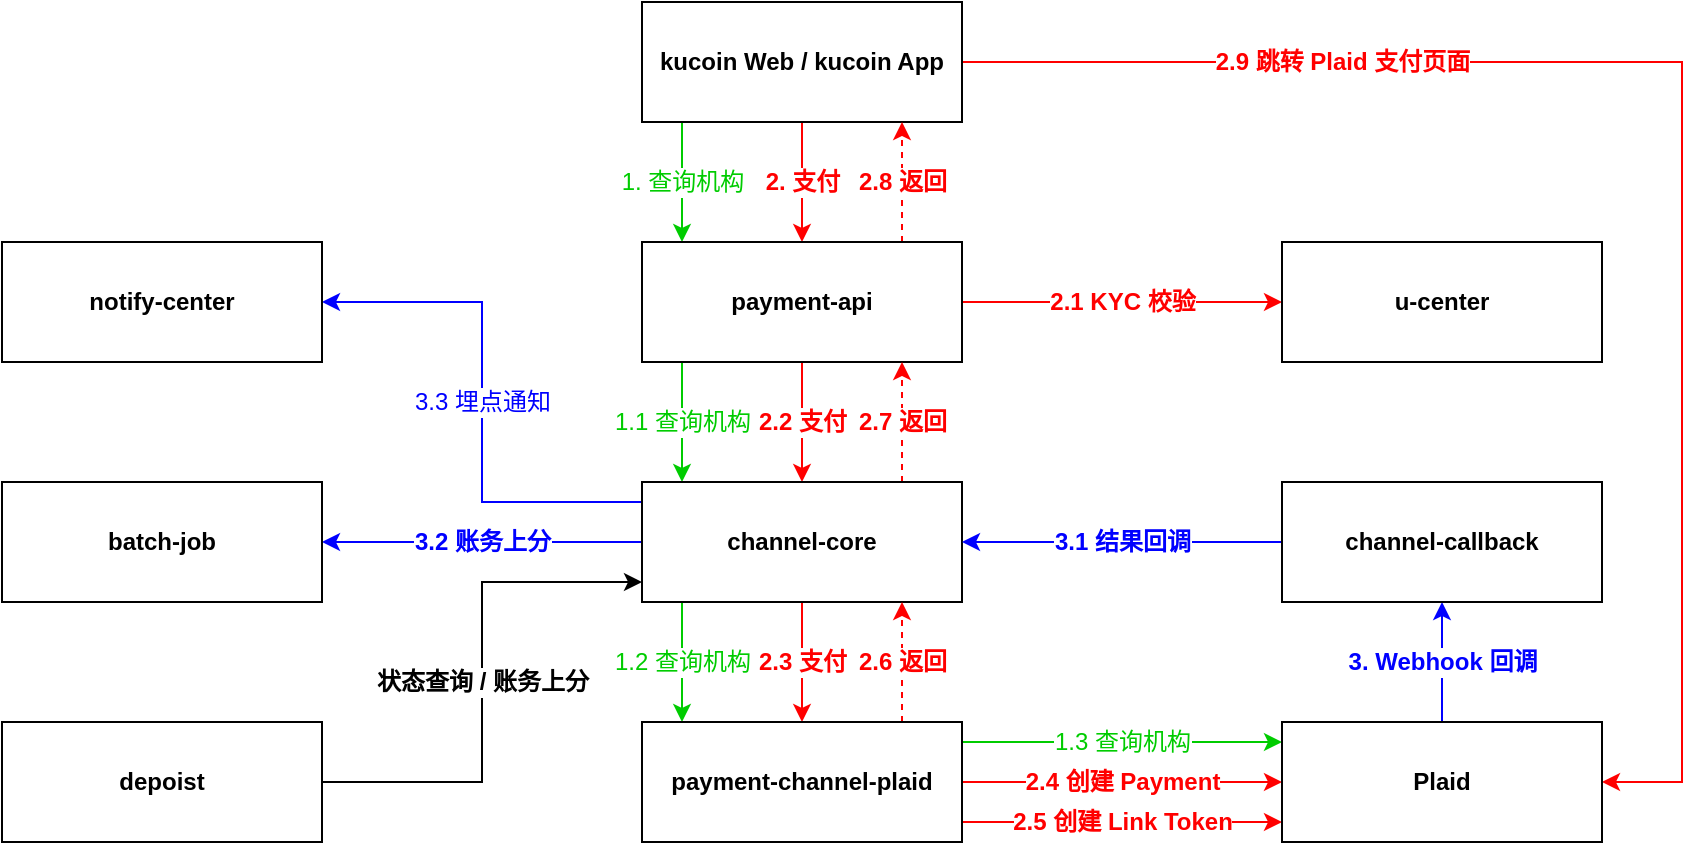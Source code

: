 <mxfile version="17.4.6" type="github">
  <diagram id="AKDUNLeBLl_5oY7XmHpM" name="Plaid 网关渠道跳转支付">
    <mxGraphModel dx="1538" dy="610" grid="1" gridSize="10" guides="1" tooltips="1" connect="1" arrows="1" fold="1" page="0" pageScale="1" pageWidth="827" pageHeight="1169" math="0" shadow="0">
      <root>
        <mxCell id="0" />
        <mxCell id="1" parent="0" />
        <mxCell id="fh08YaxcLFQR8nakMehG-3" value="2. 支付" style="edgeStyle=orthogonalEdgeStyle;rounded=0;orthogonalLoop=1;jettySize=auto;html=1;fontStyle=1;fontSize=12;fillColor=#e51400;strokeColor=#FF0000;fontColor=#FF0000;" edge="1" parent="1" source="fh08YaxcLFQR8nakMehG-1" target="fh08YaxcLFQR8nakMehG-2">
          <mxGeometry relative="1" as="geometry">
            <Array as="points">
              <mxPoint x="360" y="340" />
              <mxPoint x="360" y="340" />
            </Array>
          </mxGeometry>
        </mxCell>
        <mxCell id="fh08YaxcLFQR8nakMehG-12" value="2.9 跳转 Plaid 支付页面" style="edgeStyle=orthogonalEdgeStyle;rounded=0;orthogonalLoop=1;jettySize=auto;html=1;fontStyle=1;fontSize=12;fillColor=#e51400;strokeColor=#FF0000;fontColor=#FF0000;" edge="1" parent="1" source="fh08YaxcLFQR8nakMehG-1" target="fh08YaxcLFQR8nakMehG-7">
          <mxGeometry x="-0.5" relative="1" as="geometry">
            <mxPoint x="590" y="350" as="targetPoint" />
            <Array as="points">
              <mxPoint x="800" y="270" />
              <mxPoint x="800" y="630" />
            </Array>
            <mxPoint as="offset" />
          </mxGeometry>
        </mxCell>
        <mxCell id="fh08YaxcLFQR8nakMehG-33" value="1. 查询机构" style="edgeStyle=orthogonalEdgeStyle;rounded=0;orthogonalLoop=1;jettySize=auto;html=1;fontSize=12;fontColor=#00CC00;strokeColor=#00CC00;" edge="1" parent="1" source="fh08YaxcLFQR8nakMehG-1" target="fh08YaxcLFQR8nakMehG-2">
          <mxGeometry relative="1" as="geometry">
            <Array as="points">
              <mxPoint x="300" y="330" />
              <mxPoint x="300" y="330" />
            </Array>
          </mxGeometry>
        </mxCell>
        <mxCell id="fh08YaxcLFQR8nakMehG-1" value="kucoin Web / kucoin App" style="rounded=0;whiteSpace=wrap;html=1;fontStyle=1;fontSize=12;" vertex="1" parent="1">
          <mxGeometry x="280" y="240" width="160" height="60" as="geometry" />
        </mxCell>
        <mxCell id="fh08YaxcLFQR8nakMehG-5" value="2.2 支付" style="edgeStyle=orthogonalEdgeStyle;rounded=0;orthogonalLoop=1;jettySize=auto;html=1;fontStyle=1;fontSize=12;fillColor=#e51400;strokeColor=#FF0000;fontColor=#FF0000;" edge="1" parent="1" source="fh08YaxcLFQR8nakMehG-2" target="fh08YaxcLFQR8nakMehG-4">
          <mxGeometry relative="1" as="geometry">
            <Array as="points">
              <mxPoint x="360" y="430" />
              <mxPoint x="360" y="430" />
            </Array>
          </mxGeometry>
        </mxCell>
        <mxCell id="fh08YaxcLFQR8nakMehG-23" value="2.8 返回" style="edgeStyle=orthogonalEdgeStyle;rounded=0;orthogonalLoop=1;jettySize=auto;html=1;fontStyle=1;fontSize=12;dashed=1;fillColor=#e51400;strokeColor=#FF0000;fontColor=#FF0000;" edge="1" parent="1" source="fh08YaxcLFQR8nakMehG-2" target="fh08YaxcLFQR8nakMehG-1">
          <mxGeometry relative="1" as="geometry">
            <Array as="points">
              <mxPoint x="410" y="320" />
              <mxPoint x="410" y="320" />
            </Array>
          </mxGeometry>
        </mxCell>
        <mxCell id="fh08YaxcLFQR8nakMehG-28" value="2.1 KYC 校验" style="edgeStyle=orthogonalEdgeStyle;rounded=0;orthogonalLoop=1;jettySize=auto;html=1;fontStyle=1;fontSize=12;strokeColor=#FF0000;fontColor=#FF0000;" edge="1" parent="1" source="fh08YaxcLFQR8nakMehG-2" target="fh08YaxcLFQR8nakMehG-27">
          <mxGeometry relative="1" as="geometry" />
        </mxCell>
        <mxCell id="fh08YaxcLFQR8nakMehG-34" value="1.1 查询机构" style="edgeStyle=orthogonalEdgeStyle;rounded=0;orthogonalLoop=1;jettySize=auto;html=1;fontSize=12;fontColor=#00CC00;strokeColor=#00CC00;" edge="1" parent="1" source="fh08YaxcLFQR8nakMehG-2" target="fh08YaxcLFQR8nakMehG-4">
          <mxGeometry relative="1" as="geometry">
            <Array as="points">
              <mxPoint x="300" y="450" />
              <mxPoint x="300" y="450" />
            </Array>
          </mxGeometry>
        </mxCell>
        <mxCell id="fh08YaxcLFQR8nakMehG-2" value="payment-api" style="rounded=0;whiteSpace=wrap;html=1;fontStyle=1;fontSize=12;" vertex="1" parent="1">
          <mxGeometry x="280" y="360" width="160" height="60" as="geometry" />
        </mxCell>
        <mxCell id="fh08YaxcLFQR8nakMehG-8" value="2.3 支付" style="edgeStyle=orthogonalEdgeStyle;rounded=0;orthogonalLoop=1;jettySize=auto;html=1;fontStyle=1;fontSize=12;fillColor=#e51400;strokeColor=#FF0000;fontColor=#FF0000;" edge="1" parent="1" source="fh08YaxcLFQR8nakMehG-4" target="fh08YaxcLFQR8nakMehG-6">
          <mxGeometry relative="1" as="geometry">
            <Array as="points">
              <mxPoint x="360" y="560" />
              <mxPoint x="360" y="560" />
            </Array>
          </mxGeometry>
        </mxCell>
        <mxCell id="fh08YaxcLFQR8nakMehG-22" value="2.7 返回" style="edgeStyle=orthogonalEdgeStyle;rounded=0;orthogonalLoop=1;jettySize=auto;html=1;fontStyle=1;fontSize=12;dashed=1;fillColor=#e51400;strokeColor=#FF0000;fontColor=#FF0000;" edge="1" parent="1" source="fh08YaxcLFQR8nakMehG-4" target="fh08YaxcLFQR8nakMehG-2">
          <mxGeometry relative="1" as="geometry">
            <Array as="points">
              <mxPoint x="410" y="430" />
              <mxPoint x="410" y="430" />
            </Array>
          </mxGeometry>
        </mxCell>
        <mxCell id="fh08YaxcLFQR8nakMehG-29" value="3.2 账务上分" style="edgeStyle=orthogonalEdgeStyle;rounded=0;orthogonalLoop=1;jettySize=auto;html=1;fontStyle=1;fontSize=12;fontColor=#0000FF;strokeColor=#0000FF;" edge="1" parent="1" source="fh08YaxcLFQR8nakMehG-4" target="fh08YaxcLFQR8nakMehG-13">
          <mxGeometry relative="1" as="geometry">
            <Array as="points">
              <mxPoint x="160" y="510" />
              <mxPoint x="160" y="510" />
            </Array>
          </mxGeometry>
        </mxCell>
        <mxCell id="fh08YaxcLFQR8nakMehG-32" value="3.3 埋点通知" style="edgeStyle=orthogonalEdgeStyle;rounded=0;orthogonalLoop=1;jettySize=auto;html=1;fontSize=12;fontColor=#0000FF;strokeColor=#0000FF;" edge="1" parent="1" source="fh08YaxcLFQR8nakMehG-4" target="fh08YaxcLFQR8nakMehG-31">
          <mxGeometry relative="1" as="geometry">
            <Array as="points">
              <mxPoint x="200" y="490" />
              <mxPoint x="200" y="390" />
            </Array>
          </mxGeometry>
        </mxCell>
        <mxCell id="fh08YaxcLFQR8nakMehG-35" value="1.2 查询机构" style="edgeStyle=orthogonalEdgeStyle;rounded=0;orthogonalLoop=1;jettySize=auto;html=1;fontSize=12;fontColor=#00CC00;strokeColor=#00CC00;" edge="1" parent="1" source="fh08YaxcLFQR8nakMehG-4" target="fh08YaxcLFQR8nakMehG-6">
          <mxGeometry relative="1" as="geometry">
            <Array as="points">
              <mxPoint x="300" y="570" />
              <mxPoint x="300" y="570" />
            </Array>
          </mxGeometry>
        </mxCell>
        <mxCell id="fh08YaxcLFQR8nakMehG-4" value="channel-core" style="rounded=0;whiteSpace=wrap;html=1;fontStyle=1;fontSize=12;" vertex="1" parent="1">
          <mxGeometry x="280" y="480" width="160" height="60" as="geometry" />
        </mxCell>
        <mxCell id="fh08YaxcLFQR8nakMehG-17" value="2.4 创建 Payment" style="edgeStyle=orthogonalEdgeStyle;rounded=0;orthogonalLoop=1;jettySize=auto;html=1;fontStyle=1;fontSize=12;fillColor=#e51400;strokeColor=#FF0000;fontColor=#FF0000;" edge="1" parent="1" source="fh08YaxcLFQR8nakMehG-6" target="fh08YaxcLFQR8nakMehG-7">
          <mxGeometry relative="1" as="geometry">
            <Array as="points">
              <mxPoint x="470" y="630" />
              <mxPoint x="470" y="630" />
            </Array>
          </mxGeometry>
        </mxCell>
        <mxCell id="fh08YaxcLFQR8nakMehG-18" value="2.5 创建 Link Token" style="edgeStyle=orthogonalEdgeStyle;rounded=0;orthogonalLoop=1;jettySize=auto;html=1;fontStyle=1;fontSize=12;fillColor=#e51400;strokeColor=#FF0000;fontColor=#FF0000;" edge="1" parent="1" source="fh08YaxcLFQR8nakMehG-6" target="fh08YaxcLFQR8nakMehG-7">
          <mxGeometry relative="1" as="geometry">
            <Array as="points">
              <mxPoint x="460" y="650" />
              <mxPoint x="460" y="650" />
            </Array>
          </mxGeometry>
        </mxCell>
        <mxCell id="fh08YaxcLFQR8nakMehG-21" value="2.6 返回" style="edgeStyle=orthogonalEdgeStyle;rounded=0;orthogonalLoop=1;jettySize=auto;html=1;fontStyle=1;fontSize=12;dashed=1;fillColor=#e51400;strokeColor=#FF0000;fontColor=#FF0000;" edge="1" parent="1" source="fh08YaxcLFQR8nakMehG-6" target="fh08YaxcLFQR8nakMehG-4">
          <mxGeometry relative="1" as="geometry">
            <Array as="points">
              <mxPoint x="410" y="550" />
              <mxPoint x="410" y="550" />
            </Array>
          </mxGeometry>
        </mxCell>
        <mxCell id="fh08YaxcLFQR8nakMehG-40" value="1.3 查询机构" style="edgeStyle=orthogonalEdgeStyle;rounded=0;orthogonalLoop=1;jettySize=auto;html=1;fontSize=12;fontColor=#00CC00;strokeColor=#00CC00;" edge="1" parent="1" source="fh08YaxcLFQR8nakMehG-6" target="fh08YaxcLFQR8nakMehG-7">
          <mxGeometry relative="1" as="geometry">
            <Array as="points">
              <mxPoint x="520" y="610" />
              <mxPoint x="520" y="610" />
            </Array>
          </mxGeometry>
        </mxCell>
        <mxCell id="fh08YaxcLFQR8nakMehG-6" value="payment-channel-plaid" style="rounded=0;whiteSpace=wrap;html=1;fontStyle=1;fontSize=12;" vertex="1" parent="1">
          <mxGeometry x="280" y="600" width="160" height="60" as="geometry" />
        </mxCell>
        <mxCell id="fh08YaxcLFQR8nakMehG-15" value="3. Webhook 回调" style="edgeStyle=orthogonalEdgeStyle;rounded=0;orthogonalLoop=1;jettySize=auto;html=1;fontStyle=1;fontSize=12;fontColor=#0000FF;strokeColor=#0000FF;" edge="1" parent="1" source="fh08YaxcLFQR8nakMehG-7" target="fh08YaxcLFQR8nakMehG-11">
          <mxGeometry relative="1" as="geometry" />
        </mxCell>
        <mxCell id="fh08YaxcLFQR8nakMehG-7" value="Plaid" style="rounded=0;whiteSpace=wrap;html=1;fontStyle=1;fontSize=12;" vertex="1" parent="1">
          <mxGeometry x="600" y="600" width="160" height="60" as="geometry" />
        </mxCell>
        <mxCell id="fh08YaxcLFQR8nakMehG-16" value="3.1 结果回调" style="edgeStyle=orthogonalEdgeStyle;rounded=0;orthogonalLoop=1;jettySize=auto;html=1;fontStyle=1;fontSize=12;fontColor=#0000FF;strokeColor=#0000FF;" edge="1" parent="1" source="fh08YaxcLFQR8nakMehG-11" target="fh08YaxcLFQR8nakMehG-4">
          <mxGeometry relative="1" as="geometry" />
        </mxCell>
        <mxCell id="fh08YaxcLFQR8nakMehG-11" value="channel-callback" style="rounded=0;whiteSpace=wrap;html=1;fontStyle=1;fontSize=12;" vertex="1" parent="1">
          <mxGeometry x="600" y="480" width="160" height="60" as="geometry" />
        </mxCell>
        <mxCell id="fh08YaxcLFQR8nakMehG-13" value="batch-job" style="rounded=0;whiteSpace=wrap;html=1;fontStyle=1;fontSize=12;" vertex="1" parent="1">
          <mxGeometry x="-40" y="480" width="160" height="60" as="geometry" />
        </mxCell>
        <mxCell id="fh08YaxcLFQR8nakMehG-30" value="状态查询 / 账务上分" style="edgeStyle=orthogonalEdgeStyle;rounded=0;orthogonalLoop=1;jettySize=auto;html=1;fontStyle=1;fontSize=12;" edge="1" parent="1" source="fh08YaxcLFQR8nakMehG-14" target="fh08YaxcLFQR8nakMehG-4">
          <mxGeometry relative="1" as="geometry">
            <Array as="points">
              <mxPoint x="200" y="630" />
              <mxPoint x="200" y="530" />
            </Array>
          </mxGeometry>
        </mxCell>
        <mxCell id="fh08YaxcLFQR8nakMehG-14" value="depoist" style="rounded=0;whiteSpace=wrap;html=1;fontStyle=1;fontSize=12;" vertex="1" parent="1">
          <mxGeometry x="-40" y="600" width="160" height="60" as="geometry" />
        </mxCell>
        <mxCell id="fh08YaxcLFQR8nakMehG-27" value="u-center" style="rounded=0;whiteSpace=wrap;html=1;fontStyle=1;fontSize=12;" vertex="1" parent="1">
          <mxGeometry x="600" y="360" width="160" height="60" as="geometry" />
        </mxCell>
        <mxCell id="fh08YaxcLFQR8nakMehG-31" value="notify-center" style="rounded=0;whiteSpace=wrap;html=1;fontStyle=1;fontSize=12;" vertex="1" parent="1">
          <mxGeometry x="-40" y="360" width="160" height="60" as="geometry" />
        </mxCell>
      </root>
    </mxGraphModel>
  </diagram>
</mxfile>
